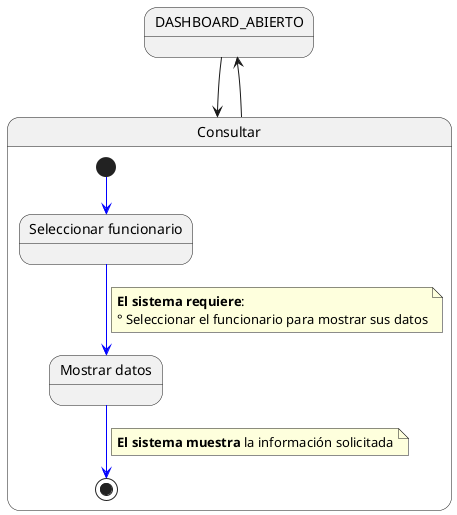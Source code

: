 @startuml ConsultarFuncionario
state "DASHBOARD_ABIERTO" as DASHBOARD_ABIERTO

DASHBOARD_ABIERTO --> Consultar
Consultar --> DASHBOARD_ABIERTO

state Consultar {
  [*] -[#blue]-> seleccionarFuncionarioConsultar
  state "Seleccionar funcionario" as seleccionarFuncionarioConsultar
  seleccionarFuncionarioConsultar -[#blue]-> mostrarDatosFuncionario
  note on link
    **El sistema requiere**:
    ° Seleccionar el funcionario para mostrar sus datos
  end note

  state "Mostrar datos" as mostrarDatosFuncionario
  mostrarDatosFuncionario -[#blue]-> [*]
  note on link: **El sistema muestra** la información solicitada
}
@enduml
